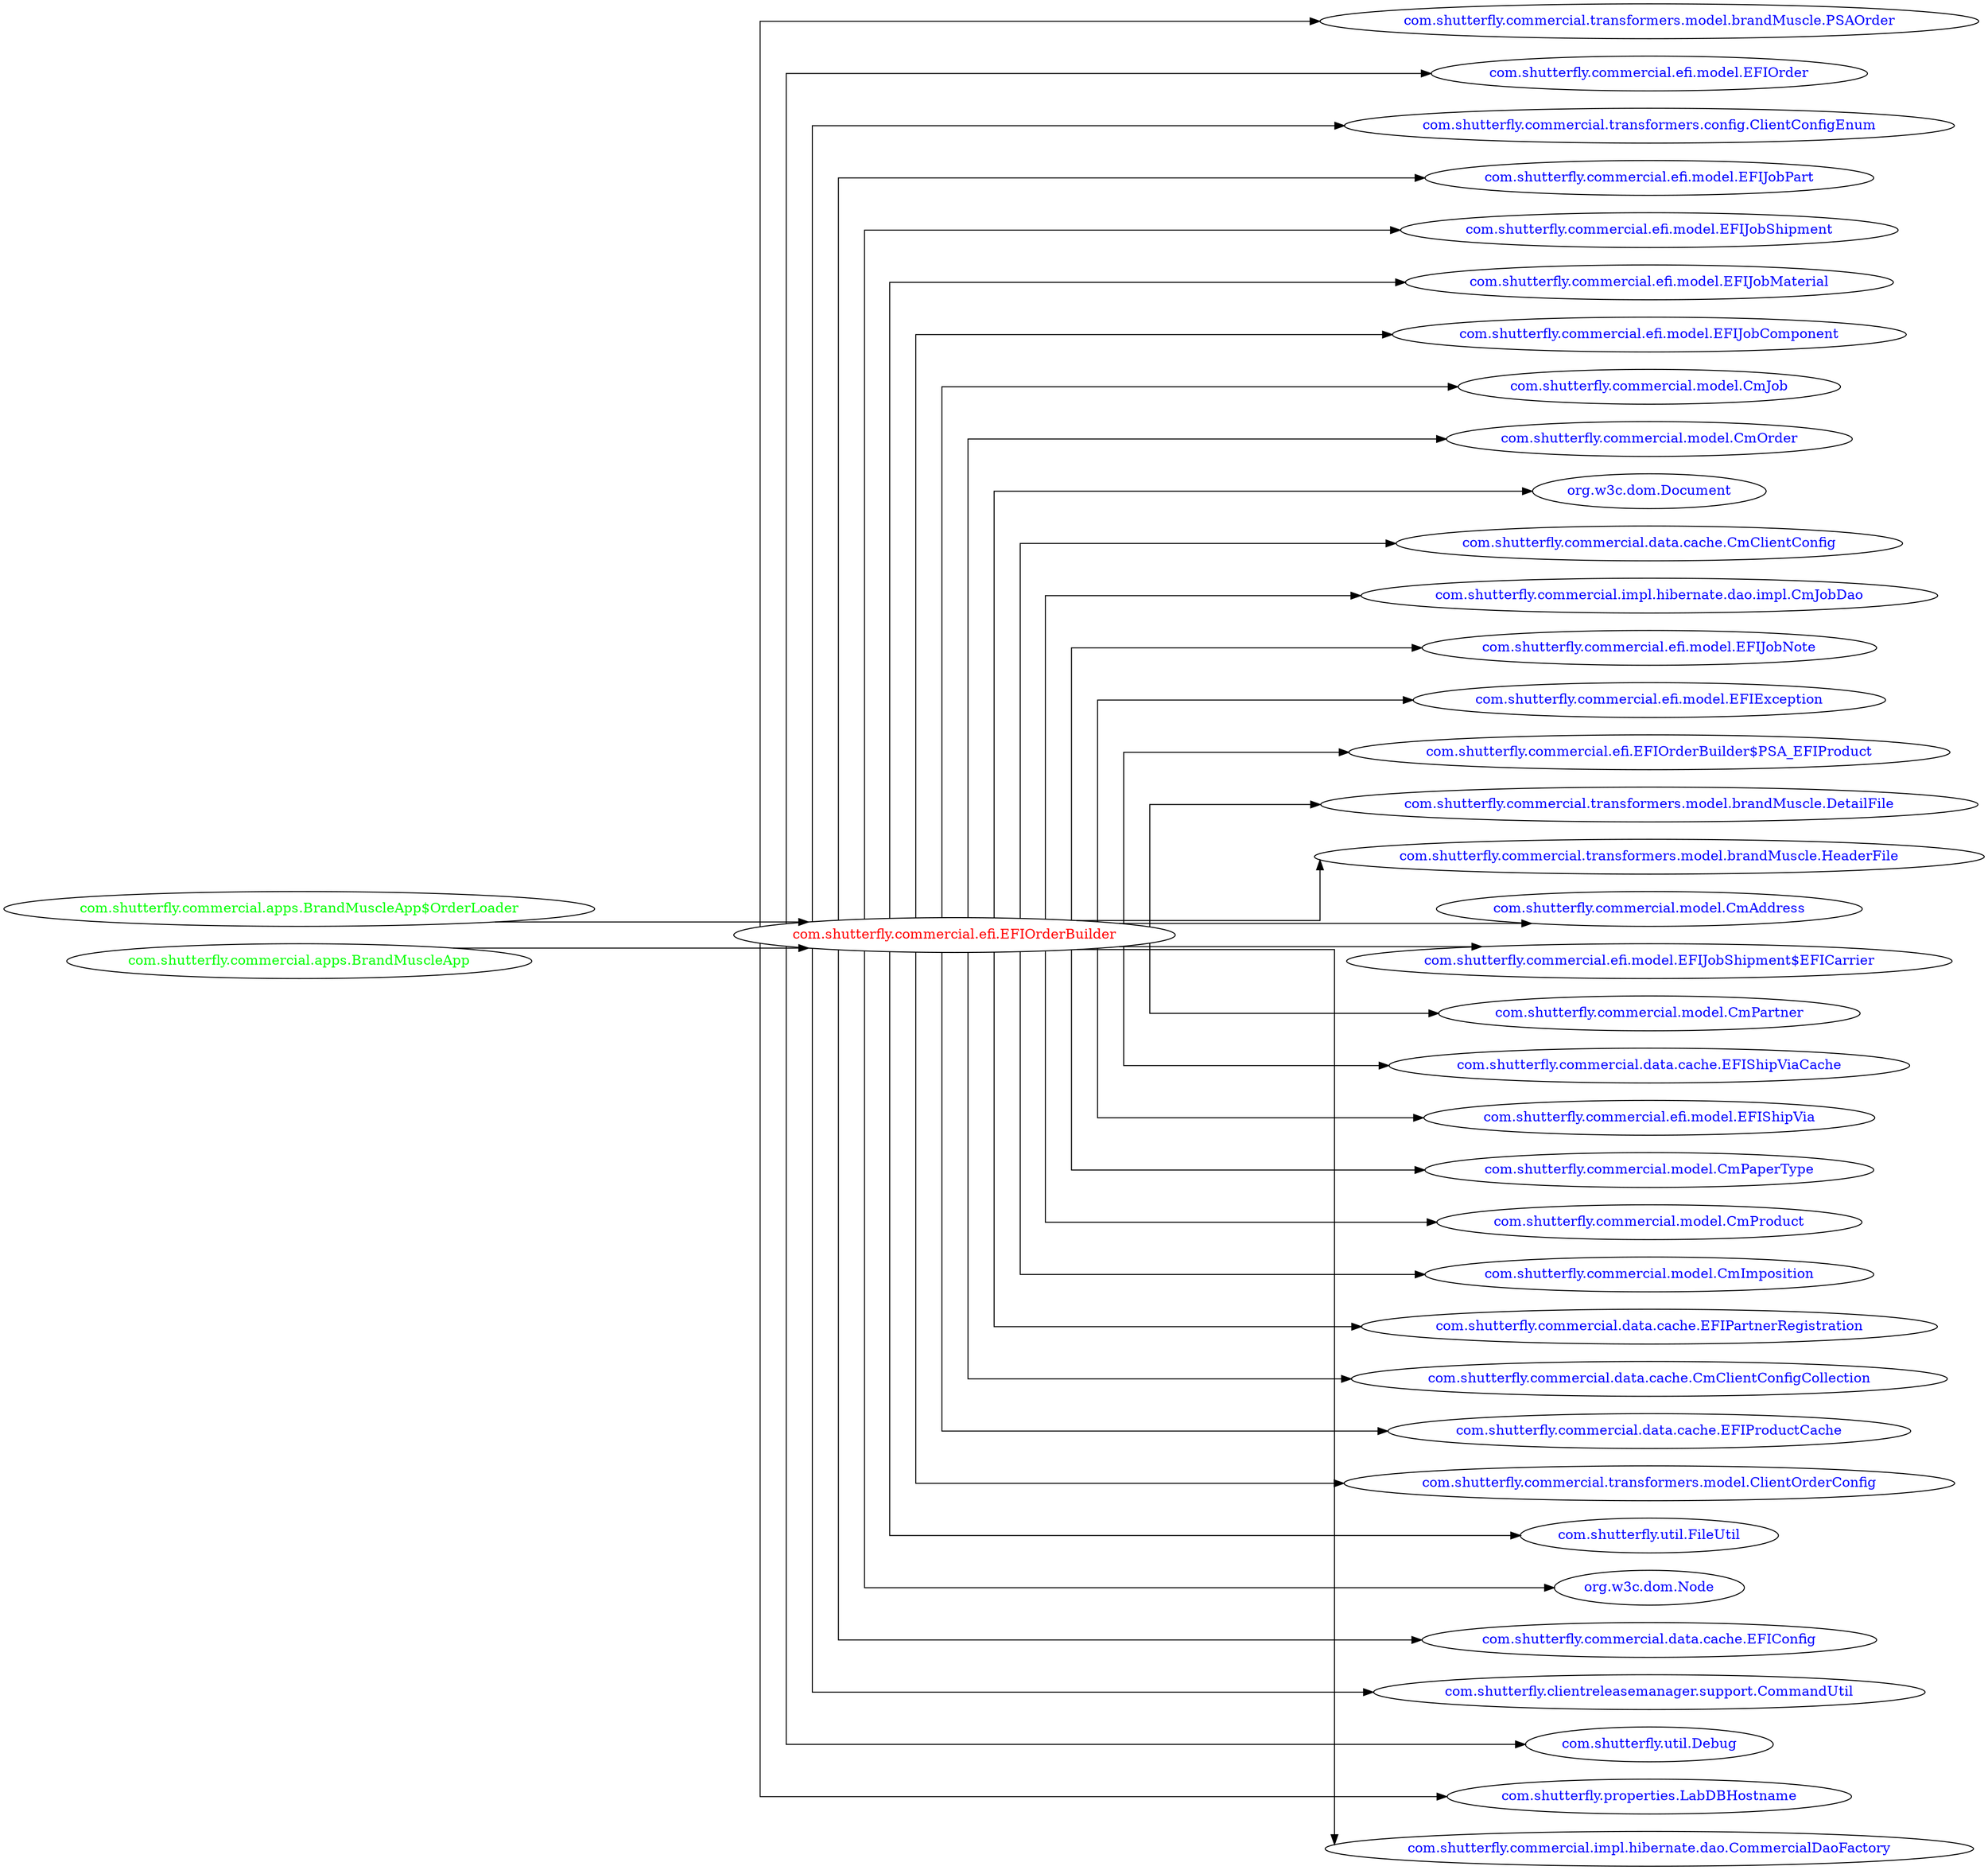 digraph dependencyGraph {
 concentrate=true;
 ranksep="2.0";
 rankdir="LR"; 
 splines="ortho";
"com.shutterfly.commercial.efi.EFIOrderBuilder" [fontcolor="red"];
"com.shutterfly.commercial.transformers.model.brandMuscle.PSAOrder" [ fontcolor="blue" ];
"com.shutterfly.commercial.efi.EFIOrderBuilder"->"com.shutterfly.commercial.transformers.model.brandMuscle.PSAOrder";
"com.shutterfly.commercial.efi.model.EFIOrder" [ fontcolor="blue" ];
"com.shutterfly.commercial.efi.EFIOrderBuilder"->"com.shutterfly.commercial.efi.model.EFIOrder";
"com.shutterfly.commercial.transformers.config.ClientConfigEnum" [ fontcolor="blue" ];
"com.shutterfly.commercial.efi.EFIOrderBuilder"->"com.shutterfly.commercial.transformers.config.ClientConfigEnum";
"com.shutterfly.commercial.efi.model.EFIJobPart" [ fontcolor="blue" ];
"com.shutterfly.commercial.efi.EFIOrderBuilder"->"com.shutterfly.commercial.efi.model.EFIJobPart";
"com.shutterfly.commercial.efi.model.EFIJobShipment" [ fontcolor="blue" ];
"com.shutterfly.commercial.efi.EFIOrderBuilder"->"com.shutterfly.commercial.efi.model.EFIJobShipment";
"com.shutterfly.commercial.efi.model.EFIJobMaterial" [ fontcolor="blue" ];
"com.shutterfly.commercial.efi.EFIOrderBuilder"->"com.shutterfly.commercial.efi.model.EFIJobMaterial";
"com.shutterfly.commercial.efi.model.EFIJobComponent" [ fontcolor="blue" ];
"com.shutterfly.commercial.efi.EFIOrderBuilder"->"com.shutterfly.commercial.efi.model.EFIJobComponent";
"com.shutterfly.commercial.model.CmJob" [ fontcolor="blue" ];
"com.shutterfly.commercial.efi.EFIOrderBuilder"->"com.shutterfly.commercial.model.CmJob";
"com.shutterfly.commercial.model.CmOrder" [ fontcolor="blue" ];
"com.shutterfly.commercial.efi.EFIOrderBuilder"->"com.shutterfly.commercial.model.CmOrder";
"org.w3c.dom.Document" [ fontcolor="blue" ];
"com.shutterfly.commercial.efi.EFIOrderBuilder"->"org.w3c.dom.Document";
"com.shutterfly.commercial.data.cache.CmClientConfig" [ fontcolor="blue" ];
"com.shutterfly.commercial.efi.EFIOrderBuilder"->"com.shutterfly.commercial.data.cache.CmClientConfig";
"com.shutterfly.commercial.impl.hibernate.dao.impl.CmJobDao" [ fontcolor="blue" ];
"com.shutterfly.commercial.efi.EFIOrderBuilder"->"com.shutterfly.commercial.impl.hibernate.dao.impl.CmJobDao";
"com.shutterfly.commercial.efi.model.EFIJobNote" [ fontcolor="blue" ];
"com.shutterfly.commercial.efi.EFIOrderBuilder"->"com.shutterfly.commercial.efi.model.EFIJobNote";
"com.shutterfly.commercial.efi.model.EFIException" [ fontcolor="blue" ];
"com.shutterfly.commercial.efi.EFIOrderBuilder"->"com.shutterfly.commercial.efi.model.EFIException";
"com.shutterfly.commercial.efi.EFIOrderBuilder$PSA_EFIProduct" [ fontcolor="blue" ];
"com.shutterfly.commercial.efi.EFIOrderBuilder"->"com.shutterfly.commercial.efi.EFIOrderBuilder$PSA_EFIProduct";
"com.shutterfly.commercial.transformers.model.brandMuscle.DetailFile" [ fontcolor="blue" ];
"com.shutterfly.commercial.efi.EFIOrderBuilder"->"com.shutterfly.commercial.transformers.model.brandMuscle.DetailFile";
"com.shutterfly.commercial.transformers.model.brandMuscle.HeaderFile" [ fontcolor="blue" ];
"com.shutterfly.commercial.efi.EFIOrderBuilder"->"com.shutterfly.commercial.transformers.model.brandMuscle.HeaderFile";
"com.shutterfly.commercial.model.CmAddress" [ fontcolor="blue" ];
"com.shutterfly.commercial.efi.EFIOrderBuilder"->"com.shutterfly.commercial.model.CmAddress";
"com.shutterfly.commercial.efi.model.EFIJobShipment$EFICarrier" [ fontcolor="blue" ];
"com.shutterfly.commercial.efi.EFIOrderBuilder"->"com.shutterfly.commercial.efi.model.EFIJobShipment$EFICarrier";
"com.shutterfly.commercial.model.CmPartner" [ fontcolor="blue" ];
"com.shutterfly.commercial.efi.EFIOrderBuilder"->"com.shutterfly.commercial.model.CmPartner";
"com.shutterfly.commercial.data.cache.EFIShipViaCache" [ fontcolor="blue" ];
"com.shutterfly.commercial.efi.EFIOrderBuilder"->"com.shutterfly.commercial.data.cache.EFIShipViaCache";
"com.shutterfly.commercial.efi.model.EFIShipVia" [ fontcolor="blue" ];
"com.shutterfly.commercial.efi.EFIOrderBuilder"->"com.shutterfly.commercial.efi.model.EFIShipVia";
"com.shutterfly.commercial.model.CmPaperType" [ fontcolor="blue" ];
"com.shutterfly.commercial.efi.EFIOrderBuilder"->"com.shutterfly.commercial.model.CmPaperType";
"com.shutterfly.commercial.model.CmProduct" [ fontcolor="blue" ];
"com.shutterfly.commercial.efi.EFIOrderBuilder"->"com.shutterfly.commercial.model.CmProduct";
"com.shutterfly.commercial.model.CmImposition" [ fontcolor="blue" ];
"com.shutterfly.commercial.efi.EFIOrderBuilder"->"com.shutterfly.commercial.model.CmImposition";
"com.shutterfly.commercial.data.cache.EFIPartnerRegistration" [ fontcolor="blue" ];
"com.shutterfly.commercial.efi.EFIOrderBuilder"->"com.shutterfly.commercial.data.cache.EFIPartnerRegistration";
"com.shutterfly.commercial.data.cache.CmClientConfigCollection" [ fontcolor="blue" ];
"com.shutterfly.commercial.efi.EFIOrderBuilder"->"com.shutterfly.commercial.data.cache.CmClientConfigCollection";
"com.shutterfly.commercial.data.cache.EFIProductCache" [ fontcolor="blue" ];
"com.shutterfly.commercial.efi.EFIOrderBuilder"->"com.shutterfly.commercial.data.cache.EFIProductCache";
"com.shutterfly.commercial.transformers.model.ClientOrderConfig" [ fontcolor="blue" ];
"com.shutterfly.commercial.efi.EFIOrderBuilder"->"com.shutterfly.commercial.transformers.model.ClientOrderConfig";
"com.shutterfly.util.FileUtil" [ fontcolor="blue" ];
"com.shutterfly.commercial.efi.EFIOrderBuilder"->"com.shutterfly.util.FileUtil";
"org.w3c.dom.Node" [ fontcolor="blue" ];
"com.shutterfly.commercial.efi.EFIOrderBuilder"->"org.w3c.dom.Node";
"com.shutterfly.commercial.data.cache.EFIConfig" [ fontcolor="blue" ];
"com.shutterfly.commercial.efi.EFIOrderBuilder"->"com.shutterfly.commercial.data.cache.EFIConfig";
"com.shutterfly.clientreleasemanager.support.CommandUtil" [ fontcolor="blue" ];
"com.shutterfly.commercial.efi.EFIOrderBuilder"->"com.shutterfly.clientreleasemanager.support.CommandUtil";
"com.shutterfly.util.Debug" [ fontcolor="blue" ];
"com.shutterfly.commercial.efi.EFIOrderBuilder"->"com.shutterfly.util.Debug";
"com.shutterfly.properties.LabDBHostname" [ fontcolor="blue" ];
"com.shutterfly.commercial.efi.EFIOrderBuilder"->"com.shutterfly.properties.LabDBHostname";
"com.shutterfly.commercial.impl.hibernate.dao.CommercialDaoFactory" [ fontcolor="blue" ];
"com.shutterfly.commercial.efi.EFIOrderBuilder"->"com.shutterfly.commercial.impl.hibernate.dao.CommercialDaoFactory";
"com.shutterfly.commercial.apps.BrandMuscleApp$OrderLoader" [ fontcolor="green" ];
"com.shutterfly.commercial.apps.BrandMuscleApp$OrderLoader"->"com.shutterfly.commercial.efi.EFIOrderBuilder";
"com.shutterfly.commercial.apps.BrandMuscleApp" [ fontcolor="green" ];
"com.shutterfly.commercial.apps.BrandMuscleApp"->"com.shutterfly.commercial.efi.EFIOrderBuilder";
}